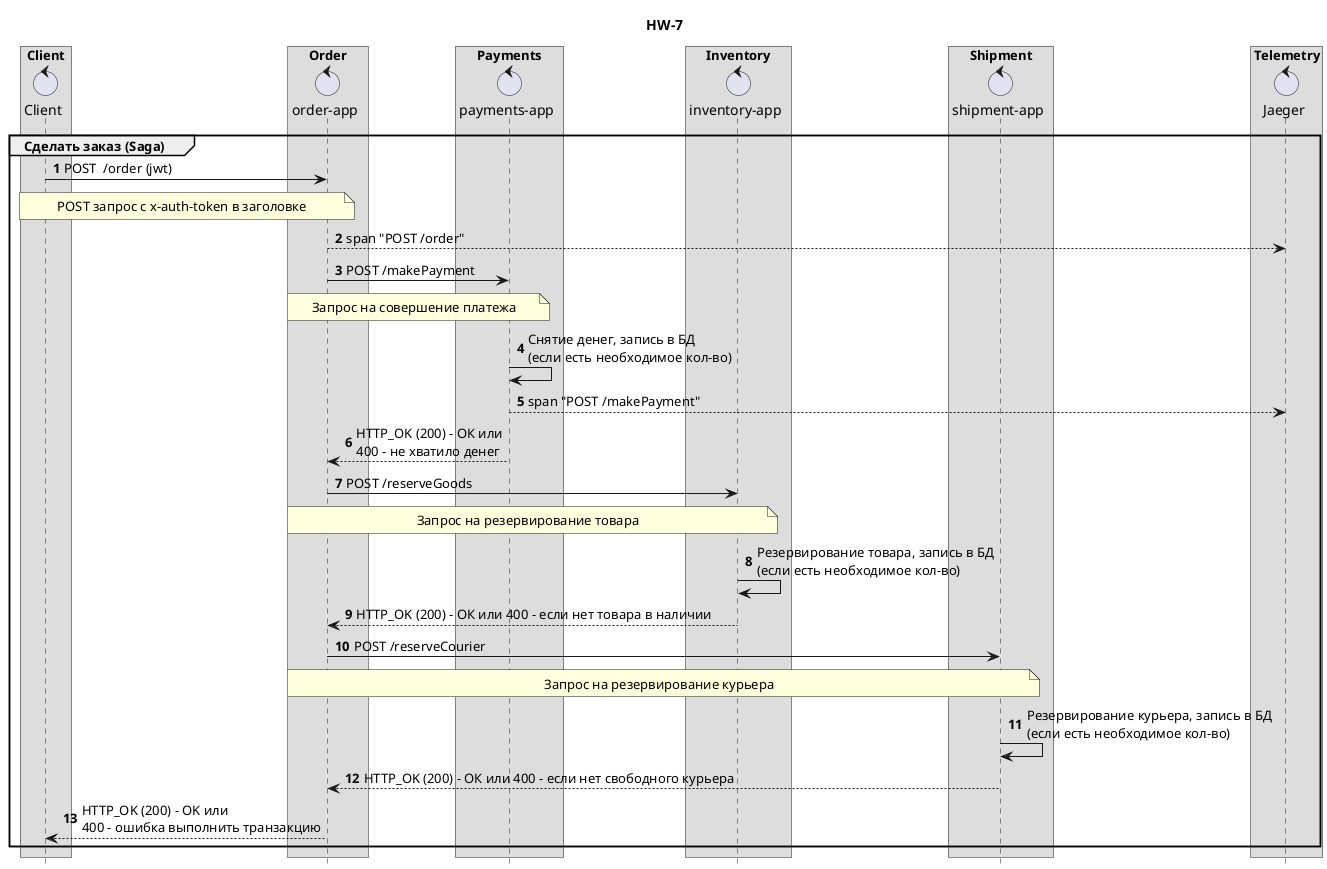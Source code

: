 @startuml
hide footbox
title HW-7
box Client
  control client as "Client"
end box

box Order
  control order_app as "order-app"
end box

box Payments
  control payments_app as "payments-app"
end box

box Inventory
  control inventory_app as "inventory-app"
end box

box Shipment
  control shipment_app as "shipment-app"
end box

box Telemetry
  control jaeger as "Jaeger"
end box

autonumber
group Сделать заказ (Saga)

client -> order_app : POST  /order (jwt)
note over client, order_app
POST запрос с x-auth-token в заголовке
end note
order_app --> jaeger: span "POST /order"
order_app -> payments_app: POST /makePayment
note over order_app, payments_app
Запрос на совершение платежа
end note
payments_app -> payments_app: Снятие денег, запись в БД\n(если есть необходимое кол-во)
payments_app --> jaeger: span "POST /makePayment"
payments_app --> order_app : HTTP_OK (200) - ОК или\n400 - не хватило денег

order_app -> inventory_app: POST /reserveGoods
note over order_app, inventory_app
Запрос на резервирование товара
end note
inventory_app -> inventory_app: Резервирование товара, запись в БД\n(если есть необходимое кол-во)
inventory_app --> order_app : HTTP_OK (200) - ОК или 400 - если нет товара в наличии

order_app -> shipment_app: POST /reserveCourier
note over order_app, shipment_app
Запрос на резервирование курьера
end note
shipment_app -> shipment_app: Резервирование курьера, запись в БД\n(если есть необходимое кол-во)
shipment_app --> order_app : HTTP_OK (200) - ОК или 400 - если нет свободного курьера

order_app --> client : HTTP_OK (200) - ОK или\n400 - ошибка выполнить транзакцию

end group


@enduml

